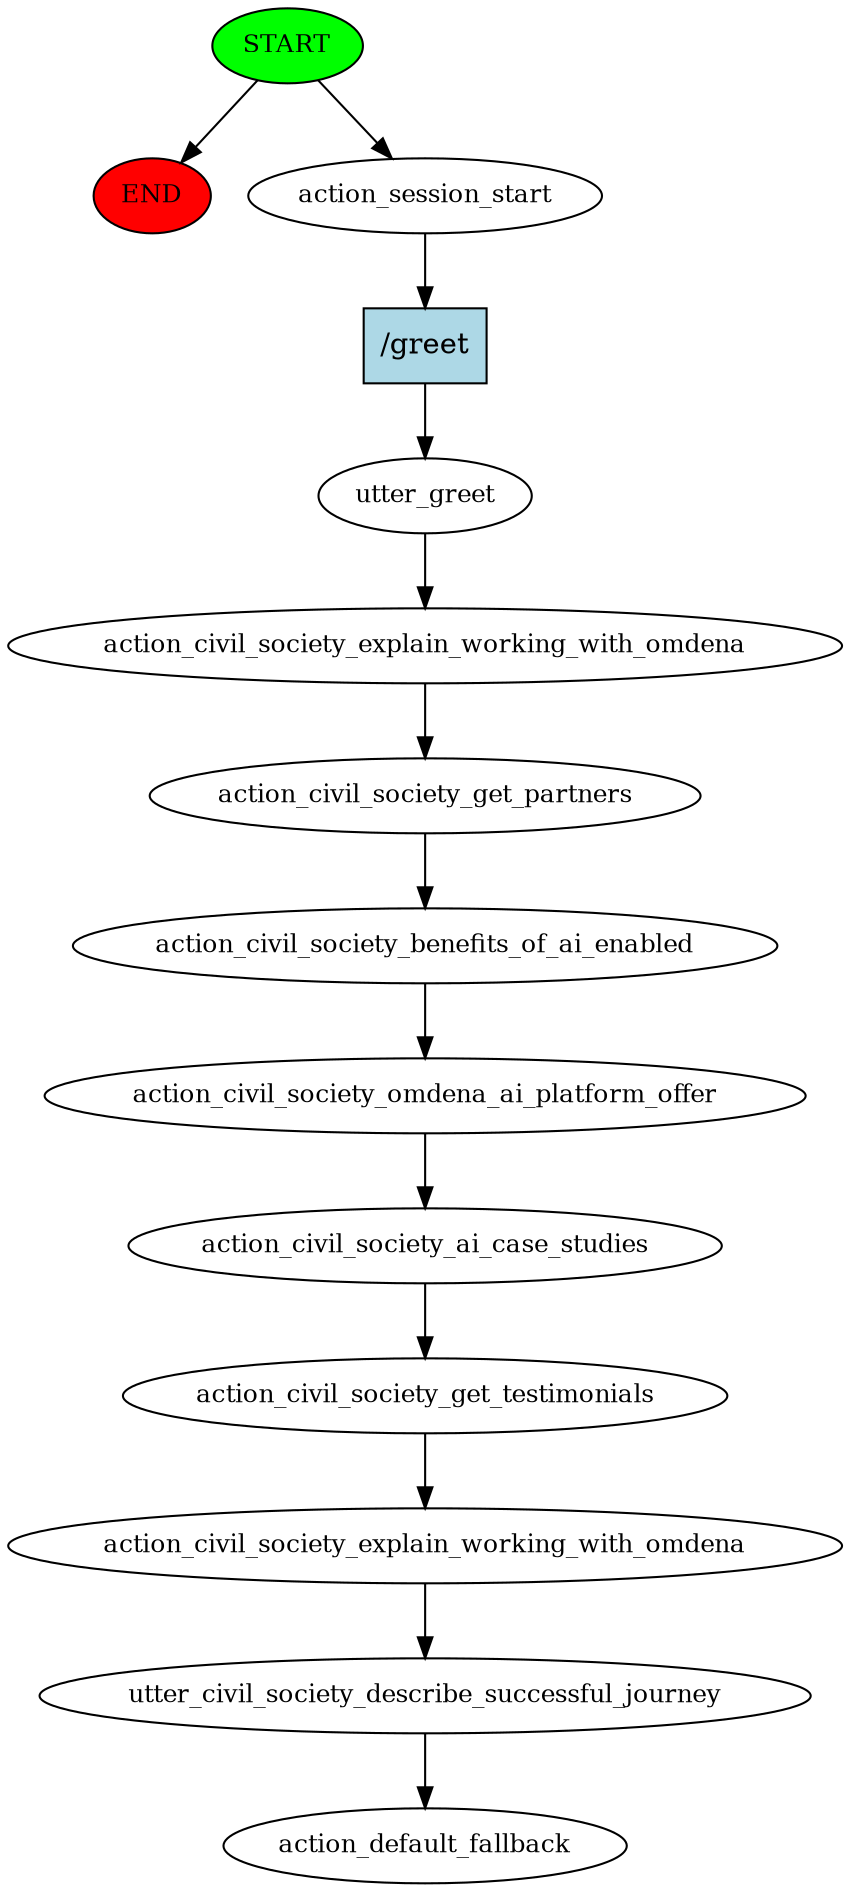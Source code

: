 digraph  {
0 [class="start active", fillcolor=green, fontsize=12, label=START, style=filled];
"-1" [class=end, fillcolor=red, fontsize=12, label=END, style=filled];
1 [class=active, fontsize=12, label=action_session_start];
2 [class=active, fontsize=12, label=utter_greet];
3 [class=active, fontsize=12, label=action_civil_society_explain_working_with_omdena];
4 [class=active, fontsize=12, label=action_civil_society_get_partners];
5 [class=active, fontsize=12, label=action_civil_society_benefits_of_ai_enabled];
6 [class=active, fontsize=12, label=action_civil_society_omdena_ai_platform_offer];
7 [class=active, fontsize=12, label=action_civil_society_ai_case_studies];
8 [class=active, fontsize=12, label=action_civil_society_get_testimonials];
9 [class=active, fontsize=12, label=action_civil_society_explain_working_with_omdena];
10 [class=active, fontsize=12, label=utter_civil_society_describe_successful_journey];
11 [class="dashed active", fontsize=12, label=action_default_fallback];
12 [class="intent active", fillcolor=lightblue, label="/greet", shape=rect, style=filled];
0 -> "-1"  [class="", key=NONE, label=""];
0 -> 1  [class=active, key=NONE, label=""];
1 -> 12  [class=active, key=0];
2 -> 3  [class=active, key=NONE, label=""];
3 -> 4  [class=active, key=NONE, label=""];
4 -> 5  [class=active, key=NONE, label=""];
5 -> 6  [class=active, key=NONE, label=""];
6 -> 7  [class=active, key=NONE, label=""];
7 -> 8  [class=active, key=NONE, label=""];
8 -> 9  [class=active, key=NONE, label=""];
9 -> 10  [class=active, key=NONE, label=""];
10 -> 11  [class=active, key=NONE, label=""];
12 -> 2  [class=active, key=0];
}
